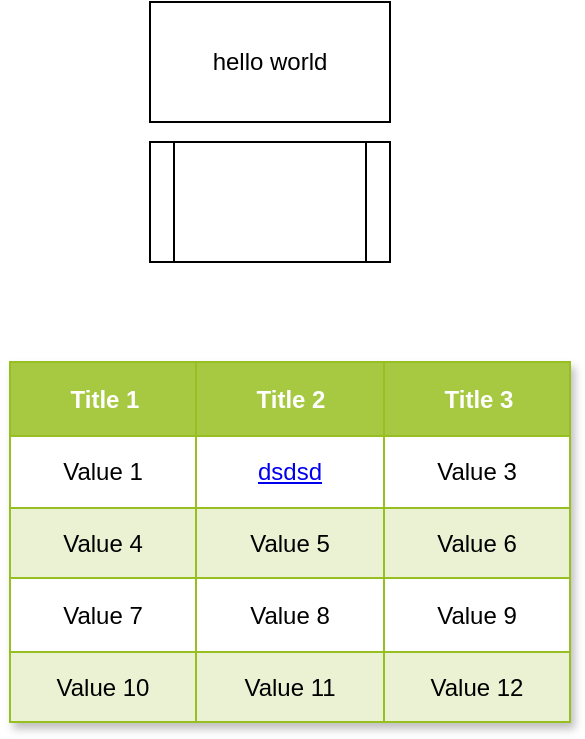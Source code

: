 <mxfile>
    <diagram id="S1W-uMZ-XfW1h8Rxbk9w" name="Page-1">
        <mxGraphModel dx="523" dy="569" grid="1" gridSize="10" guides="1" tooltips="1" connect="1" arrows="1" fold="1" page="1" pageScale="1" pageWidth="850" pageHeight="1100" math="0" shadow="0">
            <root>
                <mxCell id="0"/>
                <mxCell id="1" parent="0"/>
                <mxCell id="2" value="hello world" style="rounded=0;whiteSpace=wrap;html=1;" parent="1" vertex="1">
                    <mxGeometry x="170" y="220" width="120" height="60" as="geometry"/>
                </mxCell>
                <mxCell id="3" value="" style="shape=process;whiteSpace=wrap;html=1;backgroundOutline=1;" parent="1" vertex="1">
                    <mxGeometry x="170" y="290" width="120" height="60" as="geometry"/>
                </mxCell>
                <UserObject label="Assets" id="8">
                    <mxCell style="childLayout=tableLayout;recursiveResize=0;strokeColor=#98bf21;fillColor=#A7C942;shadow=1;" vertex="1" parent="1">
                        <mxGeometry x="100" y="400" width="280" height="180" as="geometry"/>
                    </mxCell>
                </UserObject>
                <mxCell id="9" style="shape=tableRow;horizontal=0;startSize=0;swimlaneHead=0;swimlaneBody=0;top=0;left=0;bottom=0;right=0;dropTarget=0;collapsible=0;recursiveResize=0;expand=0;fontStyle=0;strokeColor=inherit;fillColor=#ffffff;" vertex="1" parent="8">
                    <mxGeometry width="280" height="37" as="geometry"/>
                </mxCell>
                <mxCell id="10" value="Title 1" style="connectable=0;recursiveResize=0;strokeColor=inherit;fillColor=#A7C942;align=center;fontStyle=1;fontColor=#FFFFFF;html=1;" vertex="1" parent="9">
                    <mxGeometry width="93" height="37" as="geometry">
                        <mxRectangle width="93" height="37" as="alternateBounds"/>
                    </mxGeometry>
                </mxCell>
                <mxCell id="11" value="Title 2" style="connectable=0;recursiveResize=0;strokeColor=inherit;fillColor=#A7C942;align=center;fontStyle=1;fontColor=#FFFFFF;html=1;" vertex="1" parent="9">
                    <mxGeometry x="93" width="94" height="37" as="geometry">
                        <mxRectangle width="94" height="37" as="alternateBounds"/>
                    </mxGeometry>
                </mxCell>
                <mxCell id="12" value="Title 3" style="connectable=0;recursiveResize=0;strokeColor=inherit;fillColor=#A7C942;align=center;fontStyle=1;fontColor=#FFFFFF;html=1;" vertex="1" parent="9">
                    <mxGeometry x="187" width="93" height="37" as="geometry">
                        <mxRectangle width="93" height="37" as="alternateBounds"/>
                    </mxGeometry>
                </mxCell>
                <mxCell id="13" value="" style="shape=tableRow;horizontal=0;startSize=0;swimlaneHead=0;swimlaneBody=0;top=0;left=0;bottom=0;right=0;dropTarget=0;collapsible=0;recursiveResize=0;expand=0;fontStyle=0;strokeColor=inherit;fillColor=#ffffff;" vertex="1" parent="8">
                    <mxGeometry y="37" width="280" height="36" as="geometry"/>
                </mxCell>
                <mxCell id="14" value="Value 1" style="connectable=0;recursiveResize=0;strokeColor=inherit;fillColor=inherit;align=center;whiteSpace=wrap;html=1;" vertex="1" parent="13">
                    <mxGeometry width="93" height="36" as="geometry">
                        <mxRectangle width="93" height="36" as="alternateBounds"/>
                    </mxGeometry>
                </mxCell>
                <mxCell id="15" value="&lt;a href=&quot;cdcvdcd&quot;&gt;dsdsd&lt;/a&gt;" style="connectable=0;recursiveResize=0;strokeColor=inherit;fillColor=inherit;align=center;whiteSpace=wrap;html=1;" vertex="1" parent="13">
                    <mxGeometry x="93" width="94" height="36" as="geometry">
                        <mxRectangle width="94" height="36" as="alternateBounds"/>
                    </mxGeometry>
                </mxCell>
                <mxCell id="16" value="Value 3" style="connectable=0;recursiveResize=0;strokeColor=inherit;fillColor=inherit;align=center;whiteSpace=wrap;html=1;" vertex="1" parent="13">
                    <mxGeometry x="187" width="93" height="36" as="geometry">
                        <mxRectangle width="93" height="36" as="alternateBounds"/>
                    </mxGeometry>
                </mxCell>
                <mxCell id="17" value="" style="shape=tableRow;horizontal=0;startSize=0;swimlaneHead=0;swimlaneBody=0;top=0;left=0;bottom=0;right=0;dropTarget=0;collapsible=0;recursiveResize=0;expand=0;fontStyle=1;strokeColor=inherit;fillColor=#EAF2D3;" vertex="1" parent="8">
                    <mxGeometry y="73" width="280" height="35" as="geometry"/>
                </mxCell>
                <mxCell id="18" value="Value 4" style="connectable=0;recursiveResize=0;strokeColor=inherit;fillColor=inherit;whiteSpace=wrap;html=1;" vertex="1" parent="17">
                    <mxGeometry width="93" height="35" as="geometry">
                        <mxRectangle width="93" height="35" as="alternateBounds"/>
                    </mxGeometry>
                </mxCell>
                <mxCell id="19" value="Value 5" style="connectable=0;recursiveResize=0;strokeColor=inherit;fillColor=inherit;whiteSpace=wrap;html=1;" vertex="1" parent="17">
                    <mxGeometry x="93" width="94" height="35" as="geometry">
                        <mxRectangle width="94" height="35" as="alternateBounds"/>
                    </mxGeometry>
                </mxCell>
                <mxCell id="20" value="Value 6" style="connectable=0;recursiveResize=0;strokeColor=inherit;fillColor=inherit;whiteSpace=wrap;html=1;" vertex="1" parent="17">
                    <mxGeometry x="187" width="93" height="35" as="geometry">
                        <mxRectangle width="93" height="35" as="alternateBounds"/>
                    </mxGeometry>
                </mxCell>
                <mxCell id="21" value="" style="shape=tableRow;horizontal=0;startSize=0;swimlaneHead=0;swimlaneBody=0;top=0;left=0;bottom=0;right=0;dropTarget=0;collapsible=0;recursiveResize=0;expand=0;fontStyle=0;strokeColor=inherit;fillColor=#ffffff;" vertex="1" parent="8">
                    <mxGeometry y="108" width="280" height="37" as="geometry"/>
                </mxCell>
                <mxCell id="22" value="Value 7" style="connectable=0;recursiveResize=0;strokeColor=inherit;fillColor=inherit;fontStyle=0;align=center;whiteSpace=wrap;html=1;" vertex="1" parent="21">
                    <mxGeometry width="93" height="37" as="geometry">
                        <mxRectangle width="93" height="37" as="alternateBounds"/>
                    </mxGeometry>
                </mxCell>
                <mxCell id="23" value="Value 8" style="connectable=0;recursiveResize=0;strokeColor=inherit;fillColor=inherit;fontStyle=0;align=center;whiteSpace=wrap;html=1;" vertex="1" parent="21">
                    <mxGeometry x="93" width="94" height="37" as="geometry">
                        <mxRectangle width="94" height="37" as="alternateBounds"/>
                    </mxGeometry>
                </mxCell>
                <mxCell id="24" value="Value 9" style="connectable=0;recursiveResize=0;strokeColor=inherit;fillColor=inherit;fontStyle=0;align=center;whiteSpace=wrap;html=1;" vertex="1" parent="21">
                    <mxGeometry x="187" width="93" height="37" as="geometry">
                        <mxRectangle width="93" height="37" as="alternateBounds"/>
                    </mxGeometry>
                </mxCell>
                <mxCell id="25" value="" style="shape=tableRow;horizontal=0;startSize=0;swimlaneHead=0;swimlaneBody=0;top=0;left=0;bottom=0;right=0;dropTarget=0;collapsible=0;recursiveResize=0;expand=0;fontStyle=1;strokeColor=inherit;fillColor=#EAF2D3;" vertex="1" parent="8">
                    <mxGeometry y="145" width="280" height="35" as="geometry"/>
                </mxCell>
                <mxCell id="26" value="Value 10" style="connectable=0;recursiveResize=0;strokeColor=inherit;fillColor=inherit;whiteSpace=wrap;html=1;" vertex="1" parent="25">
                    <mxGeometry width="93" height="35" as="geometry">
                        <mxRectangle width="93" height="35" as="alternateBounds"/>
                    </mxGeometry>
                </mxCell>
                <mxCell id="27" value="Value 11" style="connectable=0;recursiveResize=0;strokeColor=inherit;fillColor=inherit;whiteSpace=wrap;html=1;" vertex="1" parent="25">
                    <mxGeometry x="93" width="94" height="35" as="geometry">
                        <mxRectangle width="94" height="35" as="alternateBounds"/>
                    </mxGeometry>
                </mxCell>
                <mxCell id="28" value="Value 12" style="connectable=0;recursiveResize=0;strokeColor=inherit;fillColor=inherit;whiteSpace=wrap;html=1;" vertex="1" parent="25">
                    <mxGeometry x="187" width="93" height="35" as="geometry">
                        <mxRectangle width="93" height="35" as="alternateBounds"/>
                    </mxGeometry>
                </mxCell>
            </root>
        </mxGraphModel>
    </diagram>
</mxfile>